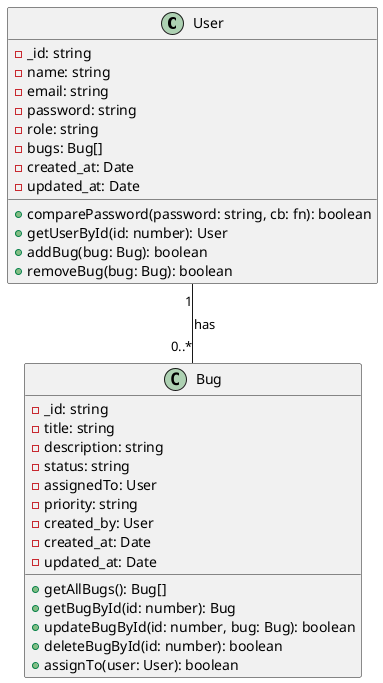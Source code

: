 @startuml

class User {
    - _id: string
    - name: string
    - email: string
    - password: string
    - role: string
    - bugs: Bug[]
    - created_at: Date
    - updated_at: Date
    + comparePassword(password: string, cb: fn): boolean
    + getUserById(id: number): User
    + addBug(bug: Bug): boolean
    + removeBug(bug: Bug): boolean
}

class Bug {
    - _id: string
    - title: string
    - description: string
    - status: string
    - assignedTo: User
    - priority: string
    - created_by: User
    - created_at: Date
    - updated_at: Date
    + getAllBugs(): Bug[]
    + getBugById(id: number): Bug
    + updateBugById(id: number, bug: Bug): boolean
    + deleteBugById(id: number): boolean
    + assignTo(user: User): boolean
}

User "1" -- "0..*" Bug : has

@enduml
